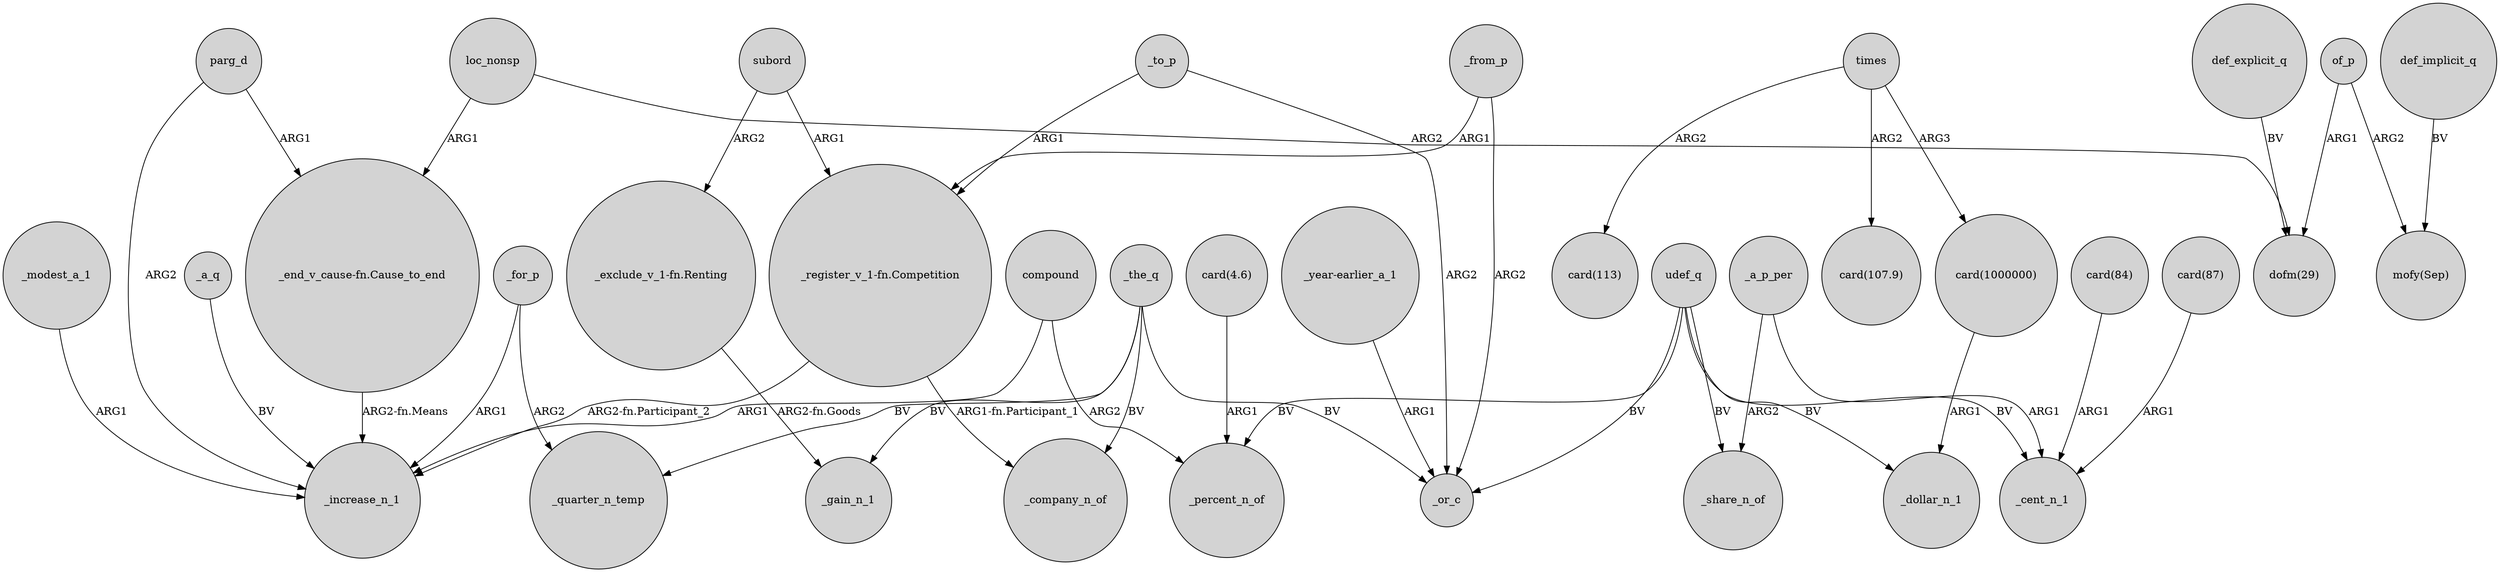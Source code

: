 digraph {
	node [shape=circle style=filled]
	parg_d -> "_end_v_cause-fn.Cause_to_end" [label=ARG1]
	_to_p -> _or_c [label=ARG2]
	loc_nonsp -> "dofm(29)" [label=ARG2]
	times -> "card(113)" [label=ARG2]
	compound -> _increase_n_1 [label=ARG1]
	parg_d -> _increase_n_1 [label=ARG2]
	_a_p_per -> _cent_n_1 [label=ARG1]
	"_year-earlier_a_1" -> _or_c [label=ARG1]
	_the_q -> _quarter_n_temp [label=BV]
	"_register_v_1-fn.Competition" -> _increase_n_1 [label="ARG2-fn.Participant_2"]
	of_p -> "dofm(29)" [label=ARG1]
	_to_p -> "_register_v_1-fn.Competition" [label=ARG1]
	times -> "card(1000000)" [label=ARG3]
	def_implicit_q -> "mofy(Sep)" [label=BV]
	"_register_v_1-fn.Competition" -> _company_n_of [label="ARG1-fn.Participant_1"]
	of_p -> "mofy(Sep)" [label=ARG2]
	udef_q -> _cent_n_1 [label=BV]
	udef_q -> _or_c [label=BV]
	def_explicit_q -> "dofm(29)" [label=BV]
	_for_p -> _increase_n_1 [label=ARG1]
	_from_p -> "_register_v_1-fn.Competition" [label=ARG1]
	"_end_v_cause-fn.Cause_to_end" -> _increase_n_1 [label="ARG2-fn.Means"]
	_a_p_per -> _share_n_of [label=ARG2]
	_for_p -> _quarter_n_temp [label=ARG2]
	udef_q -> _percent_n_of [label=BV]
	_the_q -> _gain_n_1 [label=BV]
	udef_q -> _share_n_of [label=BV]
	compound -> _percent_n_of [label=ARG2]
	udef_q -> _dollar_n_1 [label=BV]
	"card(1000000)" -> _dollar_n_1 [label=ARG1]
	subord -> "_register_v_1-fn.Competition" [label=ARG1]
	loc_nonsp -> "_end_v_cause-fn.Cause_to_end" [label=ARG1]
	"card(84)" -> _cent_n_1 [label=ARG1]
	_from_p -> _or_c [label=ARG2]
	times -> "card(107.9)" [label=ARG2]
	_the_q -> _or_c [label=BV]
	_a_q -> _increase_n_1 [label=BV]
	subord -> "_exclude_v_1-fn.Renting" [label=ARG2]
	"card(4.6)" -> _percent_n_of [label=ARG1]
	_modest_a_1 -> _increase_n_1 [label=ARG1]
	"_exclude_v_1-fn.Renting" -> _gain_n_1 [label="ARG2-fn.Goods"]
	_the_q -> _company_n_of [label=BV]
	"card(87)" -> _cent_n_1 [label=ARG1]
}
